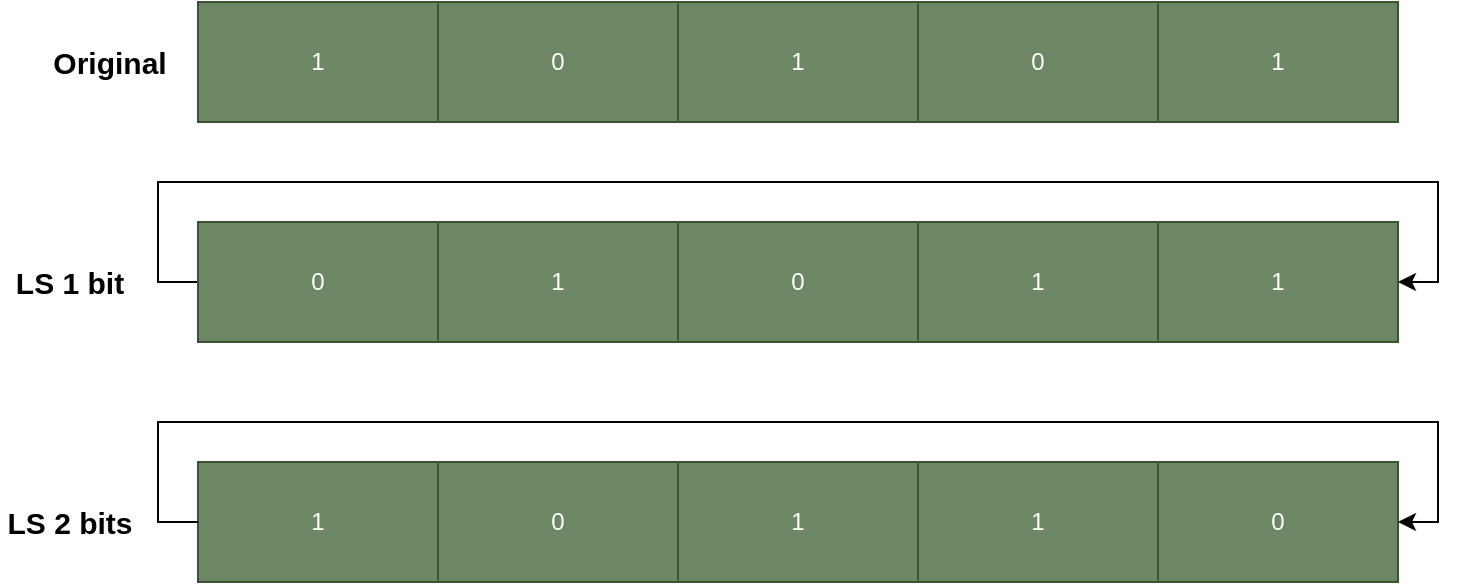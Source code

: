 <mxfile version="22.1.16" type="device">
  <diagram name="Stránka-1" id="YqRgB6bF7ps_heDAT-wN">
    <mxGraphModel dx="989" dy="582" grid="1" gridSize="10" guides="1" tooltips="1" connect="1" arrows="1" fold="1" page="1" pageScale="1" pageWidth="827" pageHeight="1169" math="0" shadow="0">
      <root>
        <mxCell id="0" />
        <mxCell id="1" parent="0" />
        <mxCell id="3DRULBe8b-DT2g1qf9wI-24" value="&lt;font style=&quot;font-size: 15px;&quot;&gt;&lt;b&gt;LS 2 bits&lt;/b&gt;&lt;/font&gt;" style="text;html=1;strokeColor=none;fillColor=none;align=center;verticalAlign=middle;whiteSpace=wrap;rounded=0;" parent="1" vertex="1">
          <mxGeometry x="15" y="455" width="70" height="30" as="geometry" />
        </mxCell>
        <mxCell id="3DRULBe8b-DT2g1qf9wI-25" value="&lt;font style=&quot;font-size: 15px;&quot;&gt;&lt;b&gt;LS 1 bit&lt;/b&gt;&lt;/font&gt;" style="text;html=1;strokeColor=none;fillColor=none;align=center;verticalAlign=middle;whiteSpace=wrap;rounded=0;" parent="1" vertex="1">
          <mxGeometry x="20" y="335" width="60" height="30" as="geometry" />
        </mxCell>
        <mxCell id="tmp1ecUuuH1XjkuUfVDl-21" style="edgeStyle=orthogonalEdgeStyle;rounded=0;orthogonalLoop=1;jettySize=auto;html=1;exitX=0;exitY=0.5;exitDx=0;exitDy=0;entryX=1;entryY=0.5;entryDx=0;entryDy=0;endArrow=classic;endFill=1;" parent="1" source="tmp1ecUuuH1XjkuUfVDl-1" target="tmp1ecUuuH1XjkuUfVDl-6" edge="1">
          <mxGeometry relative="1" as="geometry" />
        </mxCell>
        <mxCell id="tmp1ecUuuH1XjkuUfVDl-1" value="" style="swimlane;startSize=0;" parent="1" vertex="1">
          <mxGeometry x="114" y="320" width="600" height="60" as="geometry" />
        </mxCell>
        <mxCell id="tmp1ecUuuH1XjkuUfVDl-2" value="0" style="rounded=0;whiteSpace=wrap;html=1;fillColor=#6d8764;fontColor=#ffffff;strokeColor=#3A5431;" parent="tmp1ecUuuH1XjkuUfVDl-1" vertex="1">
          <mxGeometry width="120" height="60" as="geometry" />
        </mxCell>
        <mxCell id="tmp1ecUuuH1XjkuUfVDl-3" value="1" style="rounded=0;whiteSpace=wrap;html=1;fillColor=#6d8764;fontColor=#ffffff;strokeColor=#3A5431;" parent="tmp1ecUuuH1XjkuUfVDl-1" vertex="1">
          <mxGeometry x="120" width="120" height="60" as="geometry" />
        </mxCell>
        <mxCell id="tmp1ecUuuH1XjkuUfVDl-4" value="0" style="rounded=0;whiteSpace=wrap;html=1;fillColor=#6d8764;fontColor=#ffffff;strokeColor=#3A5431;" parent="tmp1ecUuuH1XjkuUfVDl-1" vertex="1">
          <mxGeometry x="240" width="120" height="60" as="geometry" />
        </mxCell>
        <mxCell id="tmp1ecUuuH1XjkuUfVDl-5" value="1" style="rounded=0;whiteSpace=wrap;html=1;fillColor=#6d8764;fontColor=#ffffff;strokeColor=#3A5431;" parent="tmp1ecUuuH1XjkuUfVDl-1" vertex="1">
          <mxGeometry x="360" width="120" height="60" as="geometry" />
        </mxCell>
        <mxCell id="tmp1ecUuuH1XjkuUfVDl-6" value="1" style="rounded=0;whiteSpace=wrap;html=1;fillColor=#6d8764;fontColor=#ffffff;strokeColor=#3A5431;" parent="1" vertex="1">
          <mxGeometry x="594" y="320" width="120" height="60" as="geometry" />
        </mxCell>
        <mxCell id="tmp1ecUuuH1XjkuUfVDl-7" value="" style="swimlane;startSize=0;" parent="1" vertex="1">
          <mxGeometry x="114" y="210" width="600" height="60" as="geometry" />
        </mxCell>
        <mxCell id="tmp1ecUuuH1XjkuUfVDl-8" value="1" style="rounded=0;whiteSpace=wrap;html=1;fillColor=#6d8764;fontColor=#ffffff;strokeColor=#3A5431;" parent="tmp1ecUuuH1XjkuUfVDl-7" vertex="1">
          <mxGeometry width="120" height="60" as="geometry" />
        </mxCell>
        <mxCell id="tmp1ecUuuH1XjkuUfVDl-9" value="0" style="rounded=0;whiteSpace=wrap;html=1;fillColor=#6d8764;fontColor=#ffffff;strokeColor=#3A5431;" parent="tmp1ecUuuH1XjkuUfVDl-7" vertex="1">
          <mxGeometry x="120" width="120" height="60" as="geometry" />
        </mxCell>
        <mxCell id="tmp1ecUuuH1XjkuUfVDl-10" value="1" style="rounded=0;whiteSpace=wrap;html=1;fillColor=#6d8764;fontColor=#ffffff;strokeColor=#3A5431;" parent="tmp1ecUuuH1XjkuUfVDl-7" vertex="1">
          <mxGeometry x="240" width="120" height="60" as="geometry" />
        </mxCell>
        <mxCell id="tmp1ecUuuH1XjkuUfVDl-11" value="0" style="rounded=0;whiteSpace=wrap;html=1;fillColor=#6d8764;fontColor=#ffffff;strokeColor=#3A5431;" parent="tmp1ecUuuH1XjkuUfVDl-7" vertex="1">
          <mxGeometry x="360" width="120" height="60" as="geometry" />
        </mxCell>
        <mxCell id="tmp1ecUuuH1XjkuUfVDl-12" value="1" style="rounded=0;whiteSpace=wrap;html=1;fillColor=#6d8764;fontColor=#ffffff;strokeColor=#3A5431;" parent="1" vertex="1">
          <mxGeometry x="594" y="210" width="120" height="60" as="geometry" />
        </mxCell>
        <mxCell id="tmp1ecUuuH1XjkuUfVDl-13" value="&lt;font style=&quot;font-size: 15px;&quot;&gt;&lt;b&gt;Original&lt;/b&gt;&lt;/font&gt;" style="text;html=1;strokeColor=none;fillColor=none;align=center;verticalAlign=middle;whiteSpace=wrap;rounded=0;" parent="1" vertex="1">
          <mxGeometry x="40" y="225" width="60" height="30" as="geometry" />
        </mxCell>
        <mxCell id="tmp1ecUuuH1XjkuUfVDl-14" value="" style="swimlane;startSize=0;" parent="1" vertex="1">
          <mxGeometry x="114" y="440" width="600" height="60" as="geometry" />
        </mxCell>
        <mxCell id="tmp1ecUuuH1XjkuUfVDl-15" value="1" style="rounded=0;whiteSpace=wrap;html=1;fillColor=#6d8764;fontColor=#ffffff;strokeColor=#3A5431;" parent="tmp1ecUuuH1XjkuUfVDl-14" vertex="1">
          <mxGeometry width="120" height="60" as="geometry" />
        </mxCell>
        <mxCell id="tmp1ecUuuH1XjkuUfVDl-16" value="0" style="rounded=0;whiteSpace=wrap;html=1;fillColor=#6d8764;fontColor=#ffffff;strokeColor=#3A5431;" parent="tmp1ecUuuH1XjkuUfVDl-14" vertex="1">
          <mxGeometry x="120" width="120" height="60" as="geometry" />
        </mxCell>
        <mxCell id="tmp1ecUuuH1XjkuUfVDl-17" value="1" style="rounded=0;whiteSpace=wrap;html=1;fillColor=#6d8764;fontColor=#ffffff;strokeColor=#3A5431;" parent="tmp1ecUuuH1XjkuUfVDl-14" vertex="1">
          <mxGeometry x="240" width="120" height="60" as="geometry" />
        </mxCell>
        <mxCell id="tmp1ecUuuH1XjkuUfVDl-18" value="1" style="rounded=0;whiteSpace=wrap;html=1;fillColor=#6d8764;fontColor=#ffffff;strokeColor=#3A5431;" parent="tmp1ecUuuH1XjkuUfVDl-14" vertex="1">
          <mxGeometry x="360" width="120" height="60" as="geometry" />
        </mxCell>
        <mxCell id="tmp1ecUuuH1XjkuUfVDl-19" value="0" style="rounded=0;whiteSpace=wrap;html=1;fillColor=#6d8764;fontColor=#ffffff;strokeColor=#3A5431;" parent="1" vertex="1">
          <mxGeometry x="594" y="440" width="120" height="60" as="geometry" />
        </mxCell>
        <mxCell id="tmp1ecUuuH1XjkuUfVDl-20" style="edgeStyle=orthogonalEdgeStyle;rounded=0;orthogonalLoop=1;jettySize=auto;html=1;exitX=0;exitY=0.5;exitDx=0;exitDy=0;entryX=1;entryY=0.5;entryDx=0;entryDy=0;" parent="1" source="tmp1ecUuuH1XjkuUfVDl-15" target="tmp1ecUuuH1XjkuUfVDl-19" edge="1">
          <mxGeometry relative="1" as="geometry">
            <Array as="points">
              <mxPoint x="94" y="470" />
              <mxPoint x="94" y="420" />
              <mxPoint x="734" y="420" />
              <mxPoint x="734" y="470" />
            </Array>
          </mxGeometry>
        </mxCell>
      </root>
    </mxGraphModel>
  </diagram>
</mxfile>
